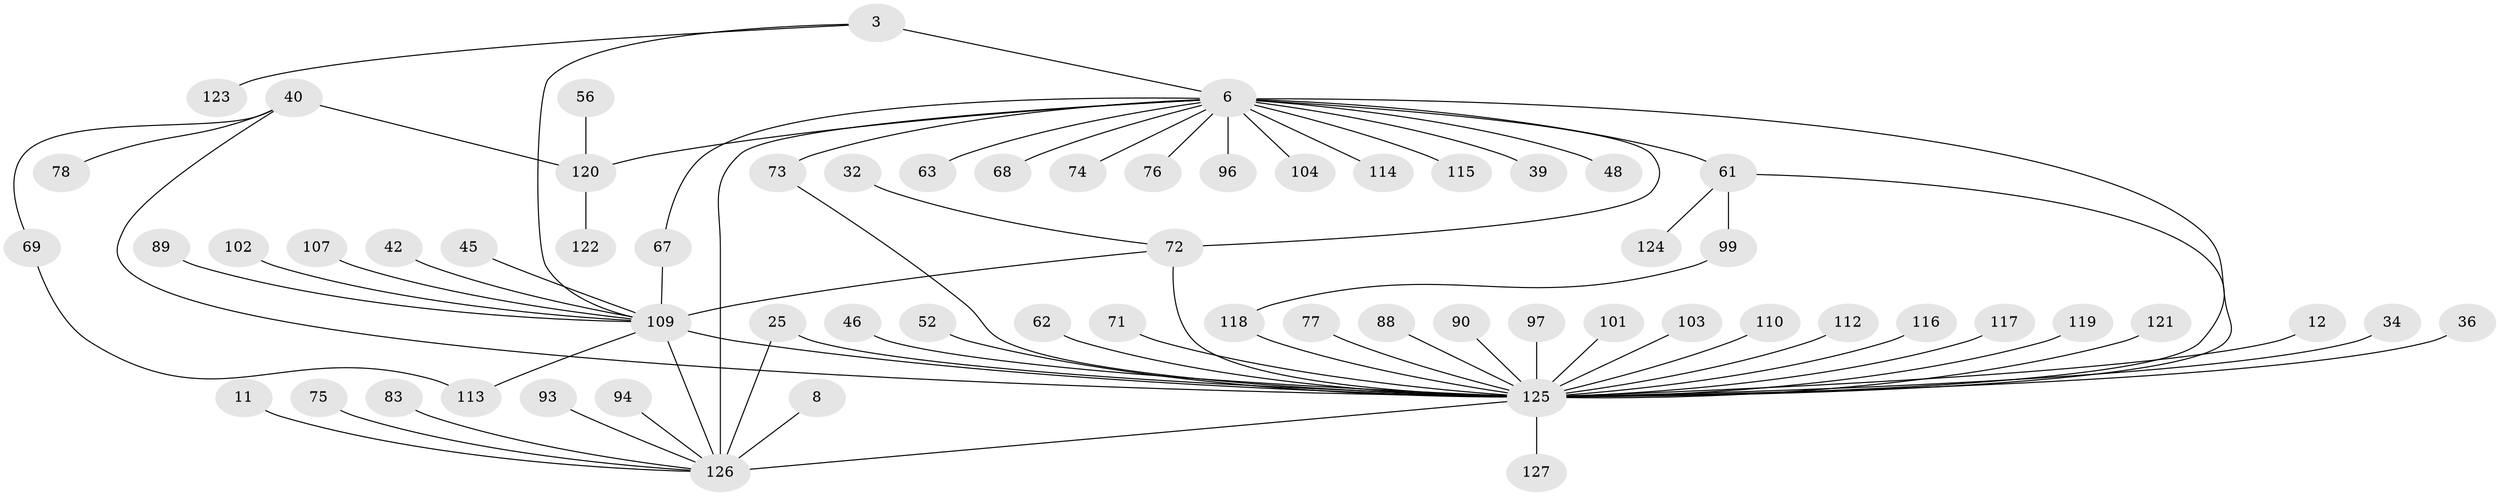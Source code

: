 // original degree distribution, {20: 0.007874015748031496, 4: 0.07874015748031496, 12: 0.007874015748031496, 9: 0.007874015748031496, 19: 0.007874015748031496, 7: 0.023622047244094488, 1: 0.4409448818897638, 5: 0.03937007874015748, 6: 0.015748031496062992, 3: 0.11811023622047244, 2: 0.23622047244094488, 11: 0.007874015748031496, 8: 0.007874015748031496}
// Generated by graph-tools (version 1.1) at 2025/50/03/04/25 21:50:10]
// undirected, 63 vertices, 74 edges
graph export_dot {
graph [start="1"]
  node [color=gray90,style=filled];
  3;
  6 [super="+1"];
  8;
  11;
  12;
  25 [super="+22"];
  32;
  34;
  36;
  39;
  40;
  42;
  45;
  46;
  48;
  52 [super="+50"];
  56;
  61 [super="+9"];
  62;
  63;
  67;
  68;
  69;
  71;
  72 [super="+29"];
  73;
  74;
  75;
  76 [super="+55"];
  77;
  78;
  83 [super="+65"];
  88;
  89;
  90;
  93;
  94 [super="+80"];
  96;
  97;
  99 [super="+82"];
  101 [super="+81"];
  102;
  103;
  104;
  107;
  109 [super="+21+53+60+66+108"];
  110 [super="+100"];
  112;
  113 [super="+98"];
  114;
  115 [super="+92"];
  116;
  117 [super="+19"];
  118 [super="+106"];
  119;
  120 [super="+35+49"];
  121;
  122;
  123 [super="+26"];
  124;
  125 [super="+111+59+37+91+87+86+64"];
  126 [super="+43+51+70+38+105"];
  127;
  3 -- 6 [weight=2];
  3 -- 109;
  3 -- 123;
  6 -- 48;
  6 -- 67;
  6 -- 68;
  6 -- 72 [weight=3];
  6 -- 73 [weight=2];
  6 -- 74;
  6 -- 96;
  6 -- 120 [weight=2];
  6 -- 39;
  6 -- 104;
  6 -- 114;
  6 -- 61 [weight=2];
  6 -- 63;
  6 -- 125 [weight=8];
  6 -- 76;
  6 -- 126 [weight=7];
  6 -- 115;
  8 -- 126;
  11 -- 126;
  12 -- 125;
  25 -- 125;
  25 -- 126;
  32 -- 72;
  34 -- 125;
  36 -- 125;
  40 -- 69;
  40 -- 78;
  40 -- 120 [weight=2];
  40 -- 125;
  42 -- 109;
  45 -- 109;
  46 -- 125;
  52 -- 125 [weight=2];
  56 -- 120;
  61 -- 124;
  61 -- 99;
  61 -- 125;
  62 -- 125;
  67 -- 109;
  69 -- 113;
  71 -- 125;
  72 -- 109 [weight=2];
  72 -- 125;
  73 -- 125;
  75 -- 126;
  77 -- 125;
  83 -- 126;
  88 -- 125;
  89 -- 109;
  90 -- 125;
  93 -- 126;
  94 -- 126;
  97 -- 125;
  99 -- 118;
  101 -- 125;
  102 -- 109;
  103 -- 125;
  107 -- 109;
  109 -- 113 [weight=3];
  109 -- 125 [weight=6];
  109 -- 126;
  110 -- 125 [weight=2];
  112 -- 125;
  116 -- 125;
  117 -- 125;
  118 -- 125 [weight=2];
  119 -- 125;
  120 -- 122;
  121 -- 125;
  125 -- 127;
  125 -- 126;
}

